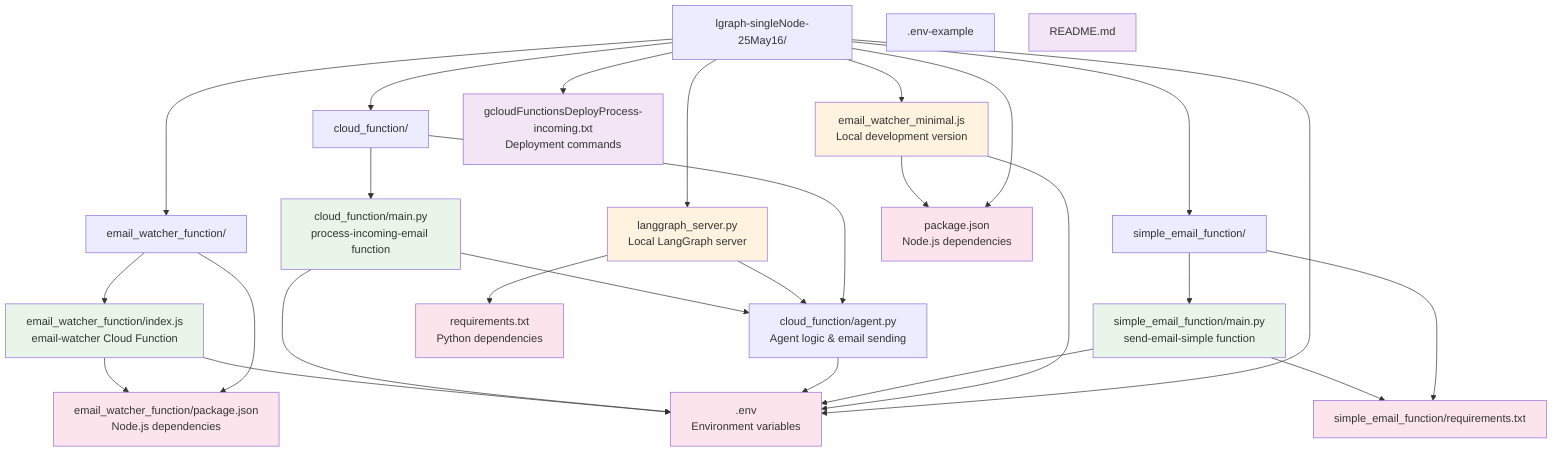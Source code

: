 graph TB
    %% Root Directory
    ROOT[lgraph-singleNode-25May16/]
    
    %% Deployed Cloud Functions
    WATCHER_FUNC[email_watcher_function/]
    WATCHER_INDEX[email_watcher_function/index.js<br/>email-watcher Cloud Function]
    WATCHER_PKG[email_watcher_function/package.json<br/>Node.js dependencies]
    
    %% Processing Cloud Functions
    CLOUD_FN[cloud_function/]
    CLOUD_MAIN[cloud_function/main.py<br/>process-incoming-email function]
    CLOUD_AGENT[cloud_function/agent.py<br/>Agent logic & email sending]
    
    %% Email Function
    SIMPLE_FN[simple_email_function/]
    SIMPLE_MAIN[simple_email_function/main.py<br/>send-email-simple function]
    SIMPLE_REQ[simple_email_function/requirements.txt]
    
    %% Local Development Files
    LOCAL_WATCHER[email_watcher_minimal.js<br/>Local development version]
    LANGGRAPH_SERVER[langgraph_server.py<br/>Local LangGraph server]
    
    %% Configuration & Environment
    ENV[.env<br/>Environment variables]
    ENV_EXAMPLE[.env-example]
    REQUIREMENTS[requirements.txt<br/>Python dependencies]
    PACKAGE_JSON[package.json<br/>Node.js dependencies]
    
    %% Documentation & Deployment
    DEPLOY[gcloudFunctionsDeployProcess-incoming.txt<br/>Deployment commands]
    README[README.md]
    
    %% Dependencies
    WATCHER_INDEX --> WATCHER_PKG
    WATCHER_INDEX --> ENV
    
    CLOUD_MAIN --> CLOUD_AGENT
    CLOUD_MAIN --> ENV
    CLOUD_AGENT --> ENV
    
    SIMPLE_MAIN --> SIMPLE_REQ
    SIMPLE_MAIN --> ENV
    
    LOCAL_WATCHER --> ENV
    LOCAL_WATCHER --> PACKAGE_JSON
    LANGGRAPH_SERVER --> REQUIREMENTS
    LANGGRAPH_SERVER --> CLOUD_AGENT
    
    %% File Structure
    ROOT --> WATCHER_FUNC
    ROOT --> CLOUD_FN
    ROOT --> SIMPLE_FN
    ROOT --> LOCAL_WATCHER
    ROOT --> LANGGRAPH_SERVER
    ROOT --> ENV
    ROOT --> DEPLOY
    ROOT --> PACKAGE_JSON
    
    WATCHER_FUNC --> WATCHER_INDEX
    WATCHER_FUNC --> WATCHER_PKG
    CLOUD_FN --> CLOUD_MAIN
    CLOUD_FN --> CLOUD_AGENT
    SIMPLE_FN --> SIMPLE_MAIN
    SIMPLE_FN --> SIMPLE_REQ
    
    %% Styling
    classDef deployed fill:#e8f5e8
    classDef local fill:#fff3e0
    classDef config fill:#fce4ec
    classDef docs fill:#f3e5f5
    
    class WATCHER_INDEX,CLOUD_MAIN,SIMPLE_MAIN deployed
    class LOCAL_WATCHER,LANGGRAPH_SERVER local
    class ENV,WATCHER_PKG,SIMPLE_REQ,PACKAGE_JSON,REQUIREMENTS config
    class DEPLOY,README docs